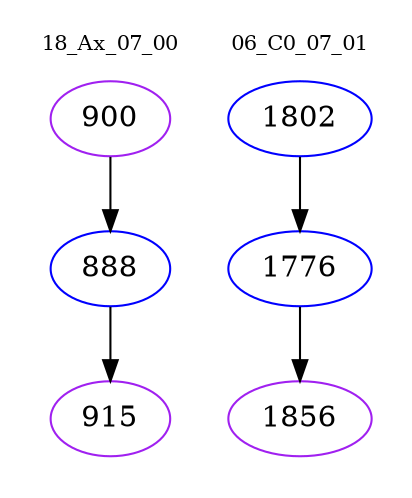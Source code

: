 digraph{
subgraph cluster_0 {
color = white
label = "18_Ax_07_00";
fontsize=10;
T0_900 [label="900", color="purple"]
T0_900 -> T0_888 [color="black"]
T0_888 [label="888", color="blue"]
T0_888 -> T0_915 [color="black"]
T0_915 [label="915", color="purple"]
}
subgraph cluster_1 {
color = white
label = "06_C0_07_01";
fontsize=10;
T1_1802 [label="1802", color="blue"]
T1_1802 -> T1_1776 [color="black"]
T1_1776 [label="1776", color="blue"]
T1_1776 -> T1_1856 [color="black"]
T1_1856 [label="1856", color="purple"]
}
}
